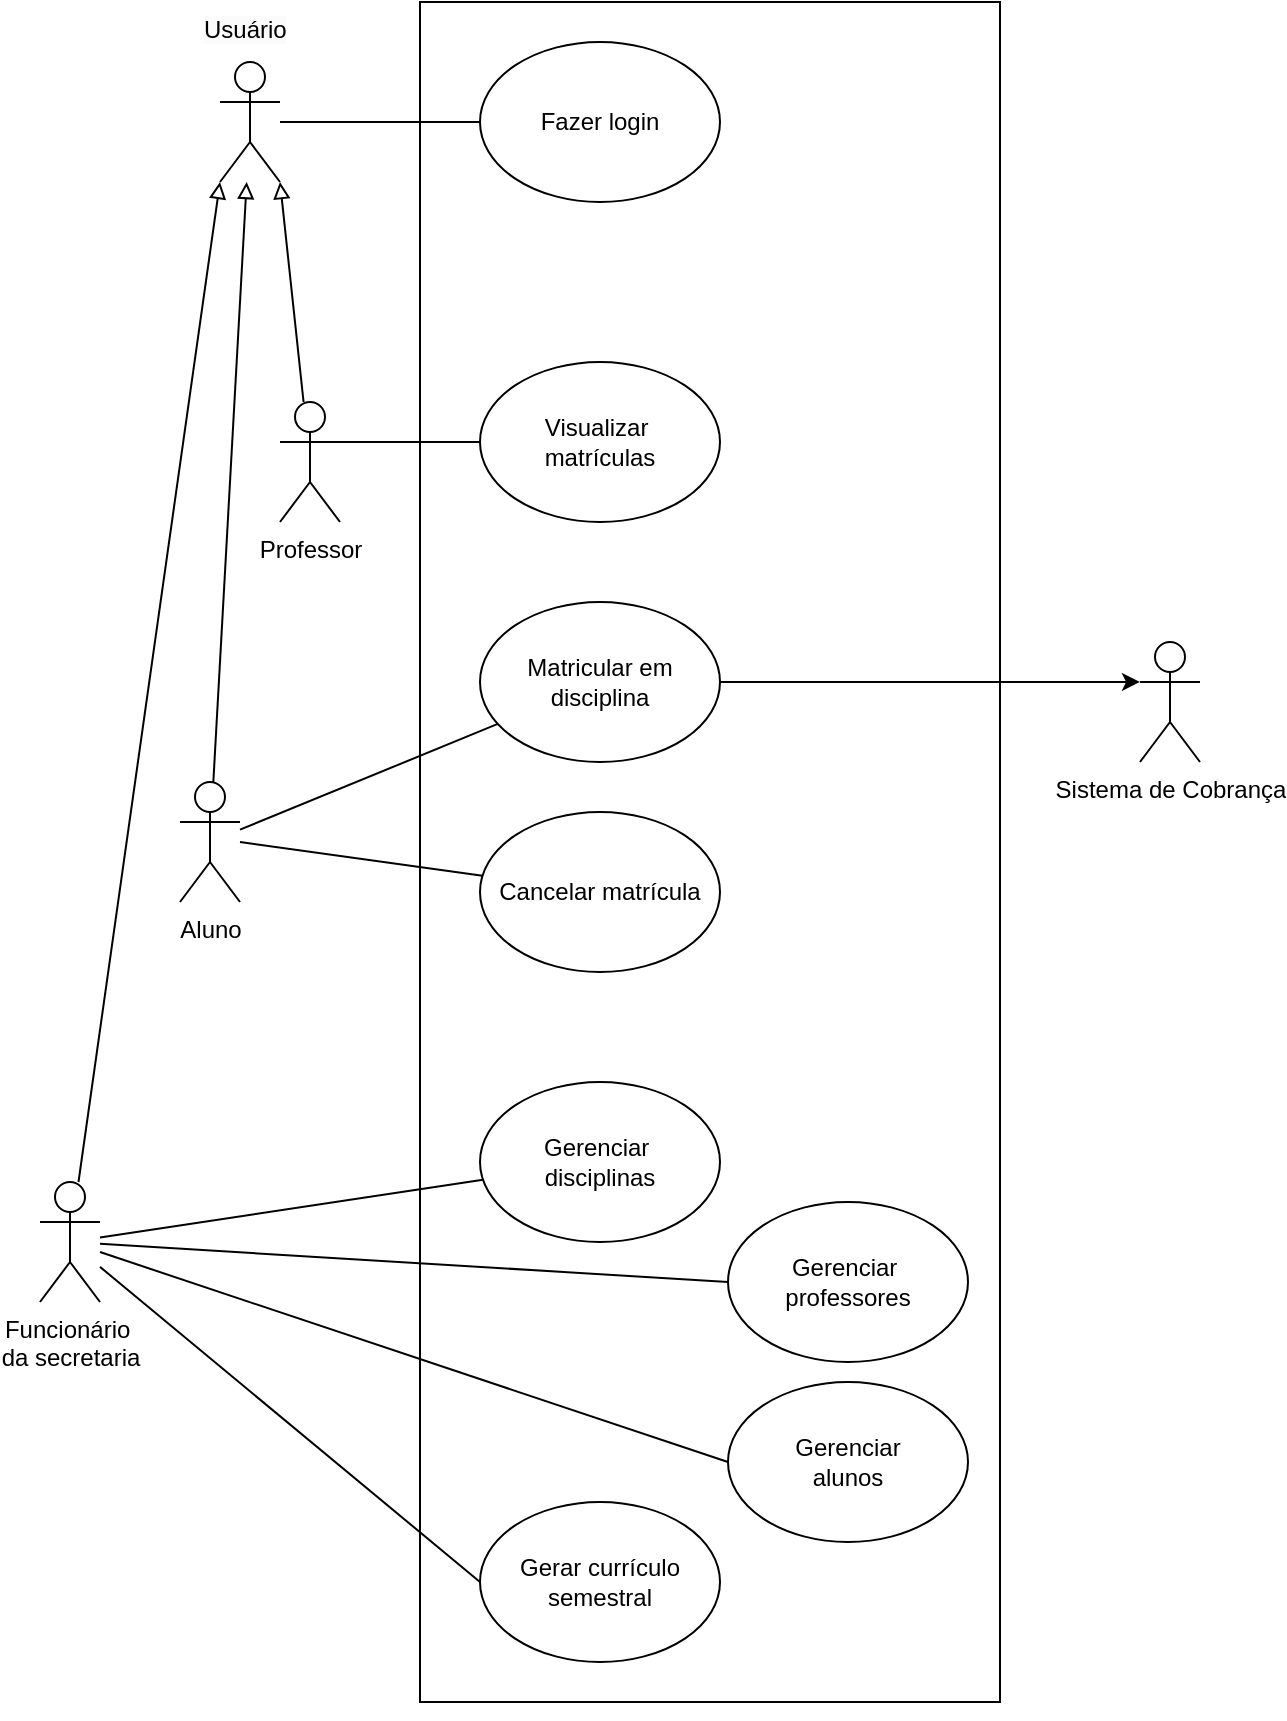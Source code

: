 <mxfile version="21.6.8" type="device">
  <diagram name="Página-1" id="qKSfeTDRGG3xi8-z3TqL">
    <mxGraphModel dx="2200" dy="2379" grid="1" gridSize="10" guides="1" tooltips="1" connect="1" arrows="1" fold="1" page="1" pageScale="1" pageWidth="827" pageHeight="1169" math="0" shadow="0">
      <root>
        <mxCell id="0" />
        <mxCell id="1" parent="0" />
        <mxCell id="IYeIHnDfgJDjdujtJZNO-1" value="" style="rounded=0;whiteSpace=wrap;html=1;movable=1;resizable=1;rotatable=1;deletable=1;editable=1;locked=0;connectable=1;fontFamily=Helvetica;" parent="1" vertex="1">
          <mxGeometry x="260" y="-1050" width="290" height="850" as="geometry" />
        </mxCell>
        <mxCell id="IYeIHnDfgJDjdujtJZNO-2" value="Matricular em disciplina" style="ellipse;whiteSpace=wrap;html=1;fontFamily=Helvetica;" parent="1" vertex="1">
          <mxGeometry x="290" y="-750" width="120" height="80" as="geometry" />
        </mxCell>
        <mxCell id="J_kTtEaflAGr--WcgooB-11" style="rounded=0;orthogonalLoop=1;jettySize=auto;html=1;endArrow=block;endFill=0;" edge="1" parent="1" source="IYeIHnDfgJDjdujtJZNO-4" target="J_kTtEaflAGr--WcgooB-1">
          <mxGeometry relative="1" as="geometry" />
        </mxCell>
        <mxCell id="IYeIHnDfgJDjdujtJZNO-4" value="Aluno" style="shape=umlActor;verticalLabelPosition=bottom;verticalAlign=top;html=1;outlineConnect=0;" parent="1" vertex="1">
          <mxGeometry x="140" y="-660" width="30" height="60" as="geometry" />
        </mxCell>
        <mxCell id="IYeIHnDfgJDjdujtJZNO-11" value="" style="endArrow=none;html=1;rounded=0;fontFamily=Helvetica;" parent="1" target="IYeIHnDfgJDjdujtJZNO-2" edge="1" source="IYeIHnDfgJDjdujtJZNO-4">
          <mxGeometry width="50" height="50" relative="1" as="geometry">
            <mxPoint x="160" y="-570" as="sourcePoint" />
            <mxPoint x="250" y="-610" as="targetPoint" />
          </mxGeometry>
        </mxCell>
        <mxCell id="IYeIHnDfgJDjdujtJZNO-25" style="rounded=0;orthogonalLoop=1;jettySize=auto;html=1;endArrow=none;endFill=0;fontFamily=Helvetica;" parent="1" source="IYeIHnDfgJDjdujtJZNO-24" edge="1">
          <mxGeometry relative="1" as="geometry">
            <mxPoint x="170" y="-630" as="targetPoint" />
          </mxGeometry>
        </mxCell>
        <mxCell id="IYeIHnDfgJDjdujtJZNO-24" value="Cancelar matrícula" style="ellipse;whiteSpace=wrap;html=1;fontFamily=Helvetica;" parent="1" vertex="1">
          <mxGeometry x="290" y="-645" width="120" height="80" as="geometry" />
        </mxCell>
        <mxCell id="IYeIHnDfgJDjdujtJZNO-26" value="Sistema de Cobrança" style="shape=umlActor;verticalLabelPosition=bottom;verticalAlign=top;html=1;outlineConnect=0;fontFamily=Helvetica;" parent="1" vertex="1">
          <mxGeometry x="620" y="-730" width="30" height="60" as="geometry" />
        </mxCell>
        <mxCell id="IYeIHnDfgJDjdujtJZNO-33" style="rounded=0;orthogonalLoop=1;jettySize=auto;html=1;entryX=0;entryY=0.333;entryDx=0;entryDy=0;entryPerimeter=0;fontFamily=Helvetica;exitX=1;exitY=0.5;exitDx=0;exitDy=0;" parent="1" source="IYeIHnDfgJDjdujtJZNO-2" target="IYeIHnDfgJDjdujtJZNO-26" edge="1">
          <mxGeometry relative="1" as="geometry">
            <mxPoint x="550" y="-800" as="sourcePoint" />
          </mxGeometry>
        </mxCell>
        <mxCell id="J_kTtEaflAGr--WcgooB-9" style="rounded=0;orthogonalLoop=1;jettySize=auto;html=1;endArrow=block;endFill=0;entryX=1;entryY=1;entryDx=0;entryDy=0;entryPerimeter=0;" edge="1" parent="1" source="IYeIHnDfgJDjdujtJZNO-48" target="J_kTtEaflAGr--WcgooB-1">
          <mxGeometry relative="1" as="geometry" />
        </mxCell>
        <mxCell id="IYeIHnDfgJDjdujtJZNO-48" value="Professor" style="shape=umlActor;verticalLabelPosition=bottom;verticalAlign=top;html=1;outlineConnect=0;" parent="1" vertex="1">
          <mxGeometry x="190" y="-850" width="30" height="60" as="geometry" />
        </mxCell>
        <mxCell id="IYeIHnDfgJDjdujtJZNO-50" style="rounded=0;orthogonalLoop=1;jettySize=auto;html=1;entryX=1;entryY=0.333;entryDx=0;entryDy=0;entryPerimeter=0;endArrow=none;endFill=0;fontFamily=Helvetica;" parent="1" source="IYeIHnDfgJDjdujtJZNO-49" target="IYeIHnDfgJDjdujtJZNO-48" edge="1">
          <mxGeometry relative="1" as="geometry" />
        </mxCell>
        <mxCell id="IYeIHnDfgJDjdujtJZNO-49" value="&lt;div&gt;Visualizar&amp;nbsp;&lt;/div&gt;&lt;div&gt;matrículas&lt;/div&gt;" style="ellipse;whiteSpace=wrap;html=1;fontFamily=Helvetica;" parent="1" vertex="1">
          <mxGeometry x="290" y="-870" width="120" height="80" as="geometry" />
        </mxCell>
        <mxCell id="JQ9B8enjEjQO0IB_QK0i-1" style="edgeStyle=orthogonalEdgeStyle;rounded=0;orthogonalLoop=1;jettySize=auto;html=1;exitX=0.5;exitY=1;exitDx=0;exitDy=0;fontFamily=Helvetica;" parent="1" source="IYeIHnDfgJDjdujtJZNO-1" target="IYeIHnDfgJDjdujtJZNO-1" edge="1">
          <mxGeometry relative="1" as="geometry" />
        </mxCell>
        <mxCell id="JQ9B8enjEjQO0IB_QK0i-7" style="rounded=0;orthogonalLoop=1;jettySize=auto;html=1;endArrow=none;endFill=0;" parent="1" source="JQ9B8enjEjQO0IB_QK0i-2" target="JQ9B8enjEjQO0IB_QK0i-3" edge="1">
          <mxGeometry relative="1" as="geometry" />
        </mxCell>
        <mxCell id="JQ9B8enjEjQO0IB_QK0i-8" style="rounded=0;orthogonalLoop=1;jettySize=auto;html=1;entryX=0;entryY=0.5;entryDx=0;entryDy=0;startArrow=none;startFill=0;endArrow=none;endFill=0;" parent="1" source="JQ9B8enjEjQO0IB_QK0i-2" target="JQ9B8enjEjQO0IB_QK0i-4" edge="1">
          <mxGeometry relative="1" as="geometry" />
        </mxCell>
        <mxCell id="JQ9B8enjEjQO0IB_QK0i-9" style="rounded=0;orthogonalLoop=1;jettySize=auto;html=1;entryX=0;entryY=0.5;entryDx=0;entryDy=0;endArrow=none;endFill=0;" parent="1" source="JQ9B8enjEjQO0IB_QK0i-2" target="JQ9B8enjEjQO0IB_QK0i-5" edge="1">
          <mxGeometry relative="1" as="geometry" />
        </mxCell>
        <mxCell id="JQ9B8enjEjQO0IB_QK0i-10" style="rounded=0;orthogonalLoop=1;jettySize=auto;html=1;entryX=0;entryY=0.5;entryDx=0;entryDy=0;endArrow=none;endFill=0;" parent="1" source="JQ9B8enjEjQO0IB_QK0i-2" target="JQ9B8enjEjQO0IB_QK0i-6" edge="1">
          <mxGeometry relative="1" as="geometry" />
        </mxCell>
        <mxCell id="J_kTtEaflAGr--WcgooB-13" style="rounded=0;orthogonalLoop=1;jettySize=auto;html=1;endArrow=block;endFill=0;entryX=0;entryY=1;entryDx=0;entryDy=0;entryPerimeter=0;" edge="1" parent="1" source="JQ9B8enjEjQO0IB_QK0i-2" target="J_kTtEaflAGr--WcgooB-1">
          <mxGeometry relative="1" as="geometry">
            <mxPoint x="160" y="-960" as="targetPoint" />
          </mxGeometry>
        </mxCell>
        <mxCell id="JQ9B8enjEjQO0IB_QK0i-2" value="&lt;div&gt;Funcionário&amp;nbsp;&lt;/div&gt;&lt;div&gt;da secretaria&lt;/div&gt;" style="shape=umlActor;verticalLabelPosition=bottom;verticalAlign=top;html=1;outlineConnect=0;" parent="1" vertex="1">
          <mxGeometry x="70" y="-460" width="30" height="60" as="geometry" />
        </mxCell>
        <mxCell id="JQ9B8enjEjQO0IB_QK0i-3" value="&lt;div&gt;Gerenciar&amp;nbsp;&lt;/div&gt;&lt;div&gt;disciplinas&lt;/div&gt;" style="ellipse;whiteSpace=wrap;html=1;fontFamily=Helvetica;" parent="1" vertex="1">
          <mxGeometry x="290" y="-510" width="120" height="80" as="geometry" />
        </mxCell>
        <mxCell id="JQ9B8enjEjQO0IB_QK0i-4" value="&lt;div&gt;Gerenciar&amp;nbsp;&lt;/div&gt;&lt;div&gt;professores&lt;/div&gt;" style="ellipse;whiteSpace=wrap;html=1;fontFamily=Helvetica;" parent="1" vertex="1">
          <mxGeometry x="414" y="-450" width="120" height="80" as="geometry" />
        </mxCell>
        <mxCell id="JQ9B8enjEjQO0IB_QK0i-5" value="Gerar currículo semestral" style="ellipse;whiteSpace=wrap;html=1;fontFamily=Helvetica;" parent="1" vertex="1">
          <mxGeometry x="290" y="-300" width="120" height="80" as="geometry" />
        </mxCell>
        <mxCell id="JQ9B8enjEjQO0IB_QK0i-6" value="&lt;div&gt;Gerenciar&lt;/div&gt;&lt;div&gt;alunos&lt;br&gt;&lt;/div&gt;" style="ellipse;whiteSpace=wrap;html=1;fontFamily=Helvetica;" parent="1" vertex="1">
          <mxGeometry x="414" y="-360" width="120" height="80" as="geometry" />
        </mxCell>
        <mxCell id="J_kTtEaflAGr--WcgooB-3" style="edgeStyle=orthogonalEdgeStyle;rounded=0;orthogonalLoop=1;jettySize=auto;html=1;endArrow=none;endFill=0;" edge="1" parent="1" source="J_kTtEaflAGr--WcgooB-1" target="J_kTtEaflAGr--WcgooB-2">
          <mxGeometry relative="1" as="geometry" />
        </mxCell>
        <mxCell id="J_kTtEaflAGr--WcgooB-1" value="" style="shape=umlActor;verticalLabelPosition=bottom;verticalAlign=top;html=1;outlineConnect=0;" vertex="1" parent="1">
          <mxGeometry x="160" y="-1020" width="30" height="60" as="geometry" />
        </mxCell>
        <mxCell id="J_kTtEaflAGr--WcgooB-2" value="Fazer login" style="ellipse;whiteSpace=wrap;html=1;fontFamily=Helvetica;" vertex="1" parent="1">
          <mxGeometry x="290" y="-1030" width="120" height="80" as="geometry" />
        </mxCell>
        <mxCell id="J_kTtEaflAGr--WcgooB-12" value="&lt;span style=&quot;color: rgb(0, 0, 0); font-family: Helvetica; font-size: 12px; font-style: normal; font-variant-ligatures: normal; font-variant-caps: normal; font-weight: 400; letter-spacing: normal; orphans: 2; text-align: center; text-indent: 0px; text-transform: none; widows: 2; word-spacing: 0px; -webkit-text-stroke-width: 0px; background-color: rgb(251, 251, 251); text-decoration-thickness: initial; text-decoration-style: initial; text-decoration-color: initial; float: none; display: inline !important;&quot;&gt;Usuário&lt;/span&gt;" style="text;whiteSpace=wrap;html=1;" vertex="1" parent="1">
          <mxGeometry x="150" y="-1050" width="70" height="40" as="geometry" />
        </mxCell>
      </root>
    </mxGraphModel>
  </diagram>
</mxfile>
